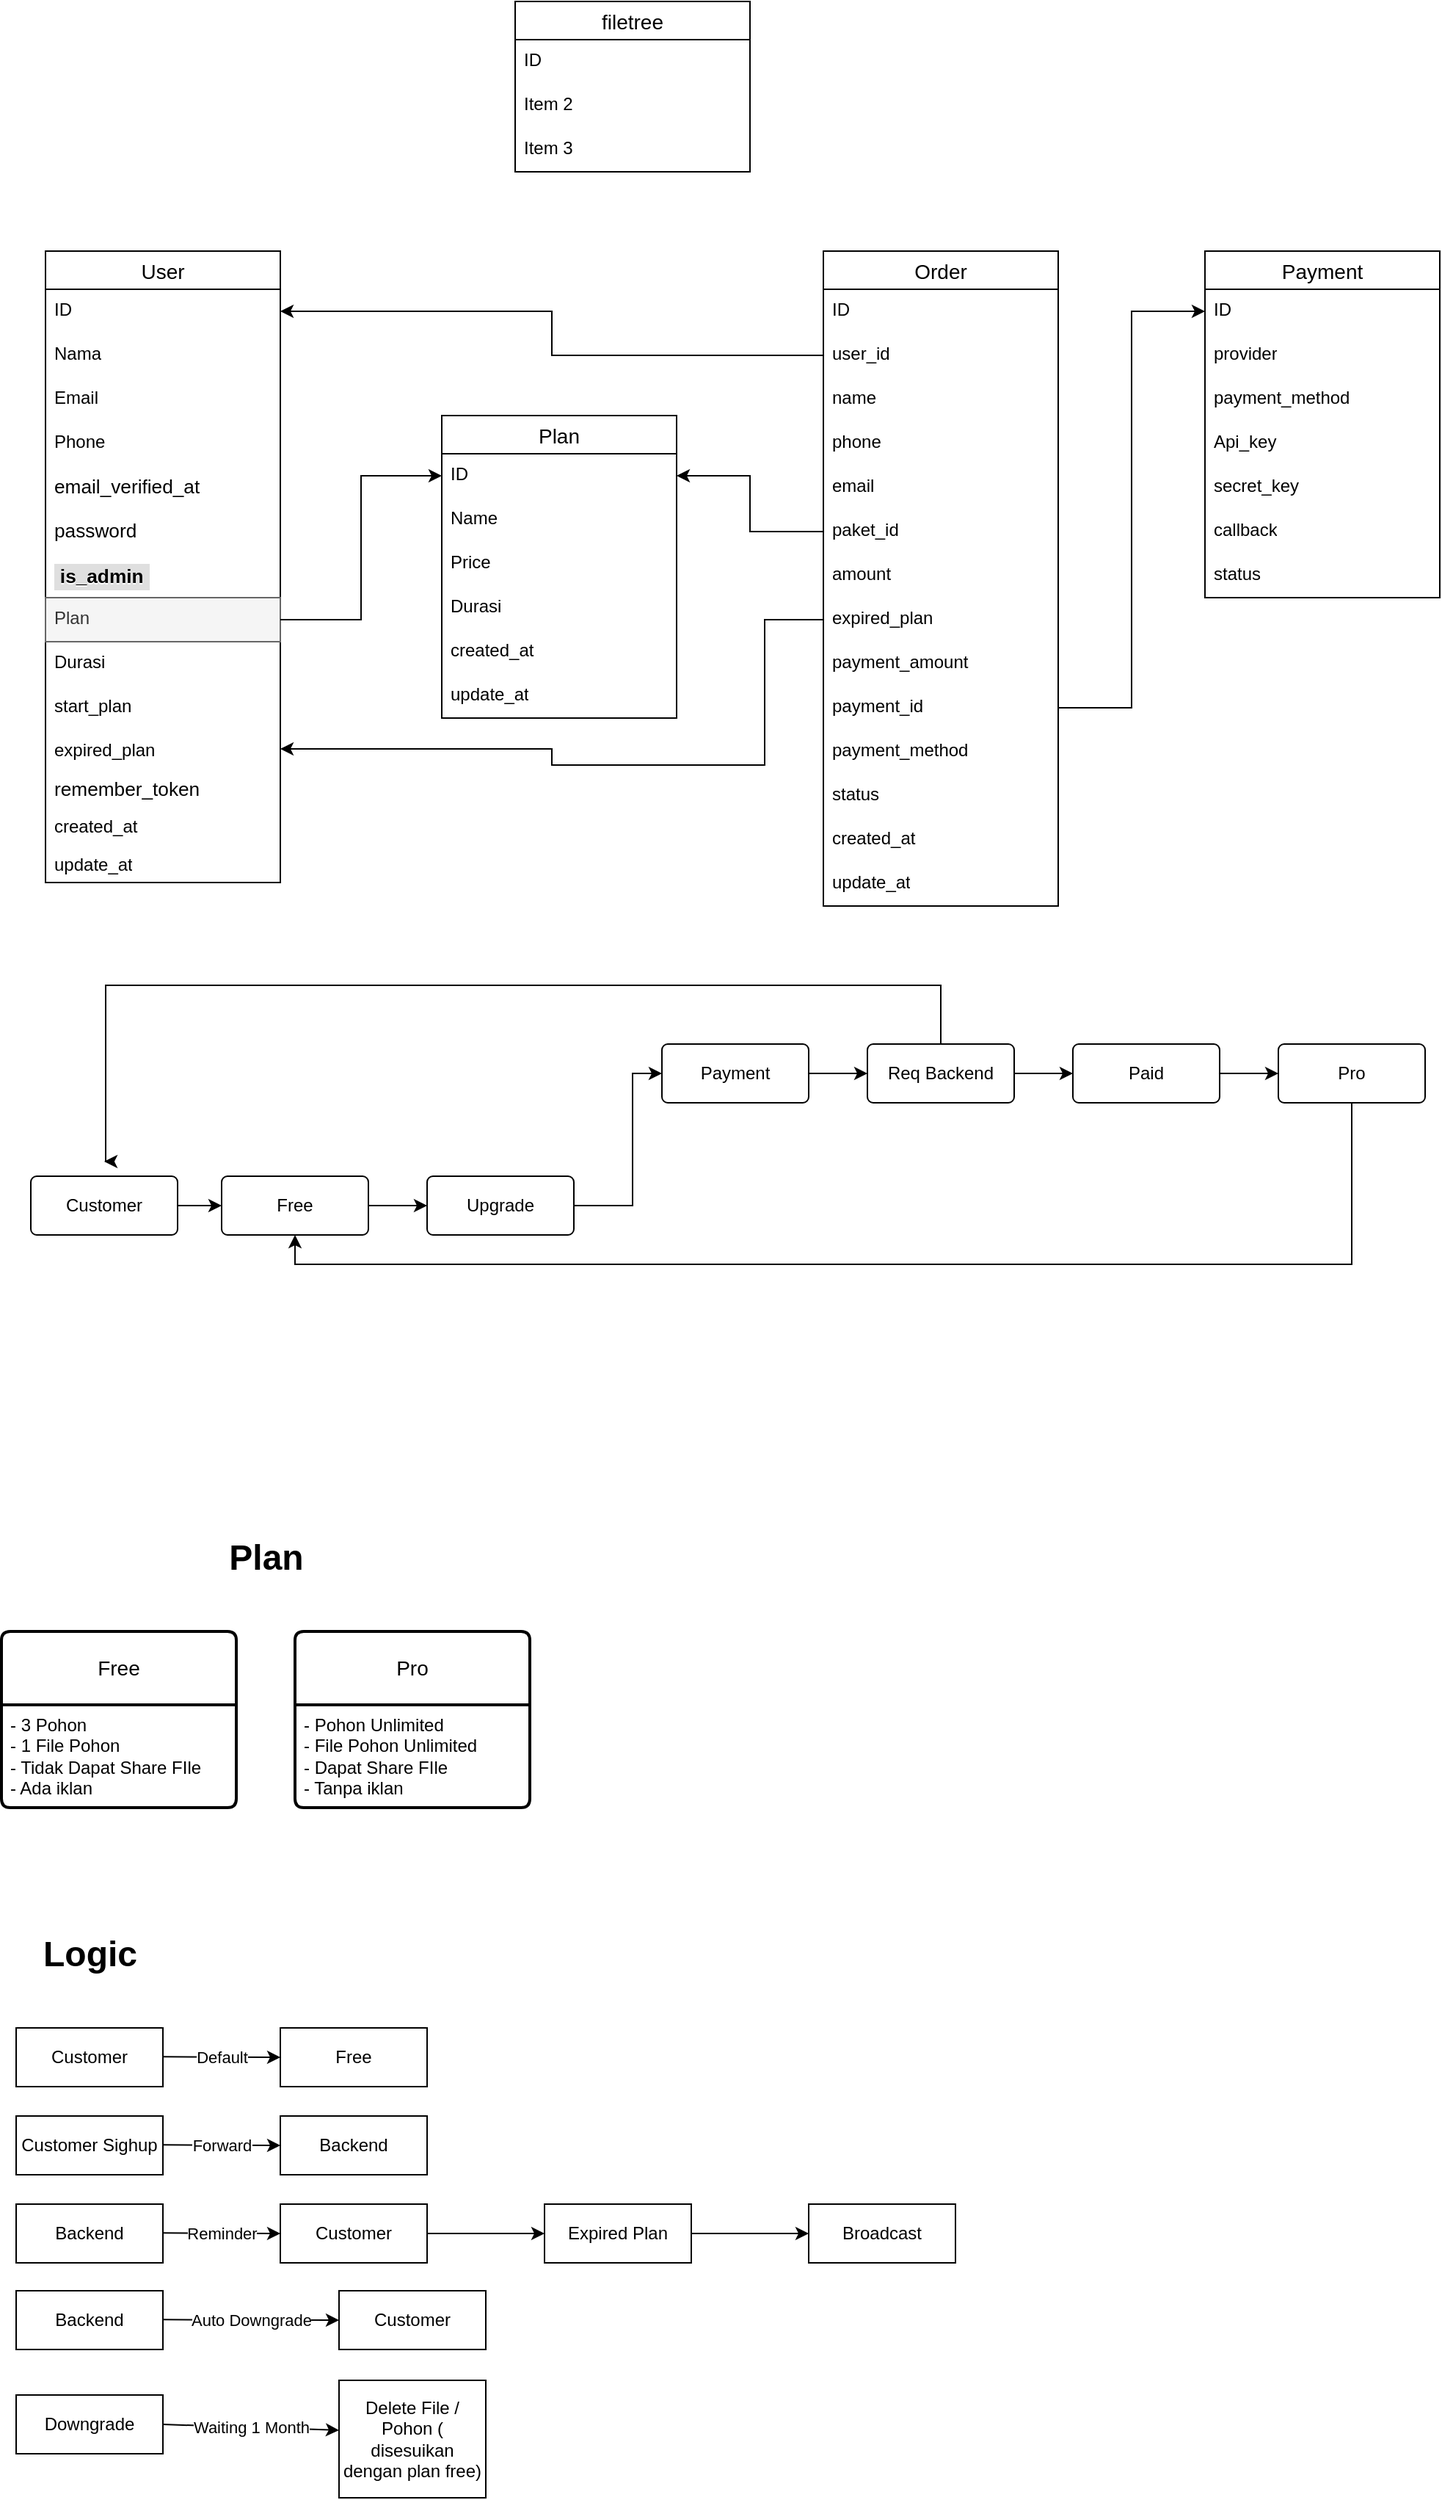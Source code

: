 <mxfile version="24.7.12">
  <diagram name="Halaman-1" id="RBDSEWjrz9USfFqta2F1">
    <mxGraphModel dx="1004" dy="1756" grid="1" gridSize="10" guides="1" tooltips="1" connect="1" arrows="1" fold="1" page="1" pageScale="1" pageWidth="827" pageHeight="1169" math="0" shadow="0">
      <root>
        <mxCell id="0" />
        <mxCell id="1" parent="0" />
        <mxCell id="_0uRekCrQdpwj7bL2Lc8-1" value="User" style="swimlane;fontStyle=0;childLayout=stackLayout;horizontal=1;startSize=26;horizontalStack=0;resizeParent=1;resizeParentMax=0;resizeLast=0;collapsible=1;marginBottom=0;align=center;fontSize=14;" parent="1" vertex="1">
          <mxGeometry x="70" y="-260" width="160" height="430" as="geometry" />
        </mxCell>
        <mxCell id="_0uRekCrQdpwj7bL2Lc8-20" value="ID" style="text;strokeColor=none;fillColor=none;spacingLeft=4;spacingRight=4;overflow=hidden;rotatable=0;points=[[0,0.5],[1,0.5]];portConstraint=eastwest;fontSize=12;whiteSpace=wrap;html=1;" parent="_0uRekCrQdpwj7bL2Lc8-1" vertex="1">
          <mxGeometry y="26" width="160" height="30" as="geometry" />
        </mxCell>
        <mxCell id="_0uRekCrQdpwj7bL2Lc8-2" value="Nama" style="text;strokeColor=none;fillColor=none;spacingLeft=4;spacingRight=4;overflow=hidden;rotatable=0;points=[[0,0.5],[1,0.5]];portConstraint=eastwest;fontSize=12;whiteSpace=wrap;html=1;" parent="_0uRekCrQdpwj7bL2Lc8-1" vertex="1">
          <mxGeometry y="56" width="160" height="30" as="geometry" />
        </mxCell>
        <mxCell id="_0uRekCrQdpwj7bL2Lc8-3" value="Email" style="text;strokeColor=none;fillColor=none;spacingLeft=4;spacingRight=4;overflow=hidden;rotatable=0;points=[[0,0.5],[1,0.5]];portConstraint=eastwest;fontSize=12;whiteSpace=wrap;html=1;" parent="_0uRekCrQdpwj7bL2Lc8-1" vertex="1">
          <mxGeometry y="86" width="160" height="30" as="geometry" />
        </mxCell>
        <mxCell id="_0uRekCrQdpwj7bL2Lc8-4" value="Phone" style="text;strokeColor=none;fillColor=none;spacingLeft=4;spacingRight=4;overflow=hidden;rotatable=0;points=[[0,0.5],[1,0.5]];portConstraint=eastwest;fontSize=12;whiteSpace=wrap;html=1;" parent="_0uRekCrQdpwj7bL2Lc8-1" vertex="1">
          <mxGeometry y="116" width="160" height="30" as="geometry" />
        </mxCell>
        <mxCell id="_0uRekCrQdpwj7bL2Lc8-8" value="&lt;span style=&quot;font-family: sans-serif; font-size: 13.12px; text-wrap: nowrap; background-color: rgb(255, 255, 255);&quot;&gt;email_verified_at&lt;/span&gt;" style="text;strokeColor=none;fillColor=none;spacingLeft=4;spacingRight=4;overflow=hidden;rotatable=0;points=[[0,0.5],[1,0.5]];portConstraint=eastwest;fontSize=12;whiteSpace=wrap;html=1;" parent="_0uRekCrQdpwj7bL2Lc8-1" vertex="1">
          <mxGeometry y="146" width="160" height="30" as="geometry" />
        </mxCell>
        <mxCell id="_0uRekCrQdpwj7bL2Lc8-7" value="&lt;span style=&quot;font-family: sans-serif; font-size: 13.12px; text-wrap: nowrap; background-color: rgb(255, 255, 255);&quot;&gt;password&lt;/span&gt;" style="text;strokeColor=none;fillColor=none;spacingLeft=4;spacingRight=4;overflow=hidden;rotatable=0;points=[[0,0.5],[1,0.5]];portConstraint=eastwest;fontSize=12;whiteSpace=wrap;html=1;" parent="_0uRekCrQdpwj7bL2Lc8-1" vertex="1">
          <mxGeometry y="176" width="160" height="30" as="geometry" />
        </mxCell>
        <mxCell id="_0uRekCrQdpwj7bL2Lc8-6" value="&lt;table style=&quot;caption-side: top; border-collapse: collapse; --bs-table-color: var(--bs-body-color); --bs-table-bg: #fff; --bs-table-border-color: #fff; --bs-table-accent-bg: transparent; --bs-table-striped-color: var(--bs-body-color); --bs-table-striped-bg: #dfdfdf; --bs-table-active-color: var(--bs-body-color); --bs-table-active-bg: rgba(0, 0, 0, 0.1); --bs-table-hover-color: #000; --bs-table-hover-bg: rgba(0, 0, 0, 0.075); margin-bottom: 1rem; color: rgb(68, 68, 68); border-color: var(--bs-table-border-color); font-family: sans-serif; font-size: 13.12px; background-color: rgb(255, 255, 255); width: auto !important; vertical-align: middle !important;&quot; class=&quot;table table-striped table-hover w-auto align-middle&quot; id=&quot;tablestructure&quot;&gt;&lt;tbody style=&quot;box-sizing: border-box; border-style: solid; border-width: 0px; vertical-align: inherit;&quot;&gt;&lt;tr style=&quot;box-sizing: border-box; border-style: solid; border-width: 0px;&quot; class=&quot;&quot;&gt;&lt;th style=&quot;box-sizing: border-box; text-align: left; border-color: inherit; border-style: solid; border-width: 0px; padding: 0.1em 0.3em; background-color: var(--bs-table-bg); box-shadow: inset 0 0 0 9999px var(--bs-table-accent-bg); text-shadow: rgb(255, 255, 255) 0px 1px 0px; vertical-align: middle; color: rgb(0, 0, 0); --bs-table-accent-bg: var(--bs-table-striped-bg); text-wrap: nowrap !important;&quot; class=&quot;text-nowrap&quot;&gt;&lt;label style=&quot;box-sizing: border-box; display: inline-block;&quot; for=&quot;checkbox_row_6&quot;&gt;is_admin&lt;br&gt;&lt;/label&gt;&lt;/th&gt;&lt;/tr&gt;&lt;/tbody&gt;&lt;/table&gt;" style="text;strokeColor=none;fillColor=none;spacingLeft=4;spacingRight=4;overflow=hidden;rotatable=0;points=[[0,0.5],[1,0.5]];portConstraint=eastwest;fontSize=12;whiteSpace=wrap;html=1;" parent="_0uRekCrQdpwj7bL2Lc8-1" vertex="1">
          <mxGeometry y="206" width="160" height="30" as="geometry" />
        </mxCell>
        <mxCell id="_0uRekCrQdpwj7bL2Lc8-10" value="Plan" style="text;spacingLeft=4;spacingRight=4;overflow=hidden;rotatable=0;points=[[0,0.5],[1,0.5]];portConstraint=eastwest;fontSize=12;whiteSpace=wrap;html=1;strokeWidth=1;perimeterSpacing=0;rounded=0;fillColor=#f5f5f5;fontColor=#333333;strokeColor=#666666;" parent="_0uRekCrQdpwj7bL2Lc8-1" vertex="1">
          <mxGeometry y="236" width="160" height="30" as="geometry" />
        </mxCell>
        <mxCell id="_0uRekCrQdpwj7bL2Lc8-9" value="Durasi" style="text;strokeColor=none;fillColor=none;spacingLeft=4;spacingRight=4;overflow=hidden;rotatable=0;points=[[0,0.5],[1,0.5]];portConstraint=eastwest;fontSize=12;whiteSpace=wrap;html=1;" parent="_0uRekCrQdpwj7bL2Lc8-1" vertex="1">
          <mxGeometry y="266" width="160" height="30" as="geometry" />
        </mxCell>
        <mxCell id="_0uRekCrQdpwj7bL2Lc8-11" value="start_plan" style="text;strokeColor=none;fillColor=none;spacingLeft=4;spacingRight=4;overflow=hidden;rotatable=0;points=[[0,0.5],[1,0.5]];portConstraint=eastwest;fontSize=12;whiteSpace=wrap;html=1;" parent="_0uRekCrQdpwj7bL2Lc8-1" vertex="1">
          <mxGeometry y="296" width="160" height="30" as="geometry" />
        </mxCell>
        <mxCell id="_0uRekCrQdpwj7bL2Lc8-12" value="expired_plan" style="text;strokeColor=none;fillColor=none;spacingLeft=4;spacingRight=4;overflow=hidden;rotatable=0;points=[[0,0.5],[1,0.5]];portConstraint=eastwest;fontSize=12;whiteSpace=wrap;html=1;" parent="_0uRekCrQdpwj7bL2Lc8-1" vertex="1">
          <mxGeometry y="326" width="160" height="26" as="geometry" />
        </mxCell>
        <mxCell id="_0uRekCrQdpwj7bL2Lc8-14" value="&lt;span style=&quot;font-family: sans-serif; font-size: 13.12px; text-wrap: nowrap; background-color: rgb(255, 255, 255);&quot;&gt;remember_token&lt;/span&gt;" style="text;strokeColor=none;fillColor=none;spacingLeft=4;spacingRight=4;overflow=hidden;rotatable=0;points=[[0,0.5],[1,0.5]];portConstraint=eastwest;fontSize=12;whiteSpace=wrap;html=1;" parent="_0uRekCrQdpwj7bL2Lc8-1" vertex="1">
          <mxGeometry y="352" width="160" height="26" as="geometry" />
        </mxCell>
        <mxCell id="_0uRekCrQdpwj7bL2Lc8-13" value="created_at" style="text;strokeColor=none;fillColor=none;spacingLeft=4;spacingRight=4;overflow=hidden;rotatable=0;points=[[0,0.5],[1,0.5]];portConstraint=eastwest;fontSize=12;whiteSpace=wrap;html=1;" parent="_0uRekCrQdpwj7bL2Lc8-1" vertex="1">
          <mxGeometry y="378" width="160" height="26" as="geometry" />
        </mxCell>
        <mxCell id="_0uRekCrQdpwj7bL2Lc8-15" value="update_at" style="text;strokeColor=none;fillColor=none;spacingLeft=4;spacingRight=4;overflow=hidden;rotatable=0;points=[[0,0.5],[1,0.5]];portConstraint=eastwest;fontSize=12;whiteSpace=wrap;html=1;" parent="_0uRekCrQdpwj7bL2Lc8-1" vertex="1">
          <mxGeometry y="404" width="160" height="26" as="geometry" />
        </mxCell>
        <mxCell id="_0uRekCrQdpwj7bL2Lc8-16" value="filetree" style="swimlane;fontStyle=0;childLayout=stackLayout;horizontal=1;startSize=26;horizontalStack=0;resizeParent=1;resizeParentMax=0;resizeLast=0;collapsible=1;marginBottom=0;align=center;fontSize=14;" parent="1" vertex="1">
          <mxGeometry x="390" y="-430" width="160" height="116" as="geometry" />
        </mxCell>
        <mxCell id="_0uRekCrQdpwj7bL2Lc8-17" value="ID" style="text;strokeColor=none;fillColor=none;spacingLeft=4;spacingRight=4;overflow=hidden;rotatable=0;points=[[0,0.5],[1,0.5]];portConstraint=eastwest;fontSize=12;whiteSpace=wrap;html=1;" parent="_0uRekCrQdpwj7bL2Lc8-16" vertex="1">
          <mxGeometry y="26" width="160" height="30" as="geometry" />
        </mxCell>
        <mxCell id="_0uRekCrQdpwj7bL2Lc8-18" value="Item 2" style="text;strokeColor=none;fillColor=none;spacingLeft=4;spacingRight=4;overflow=hidden;rotatable=0;points=[[0,0.5],[1,0.5]];portConstraint=eastwest;fontSize=12;whiteSpace=wrap;html=1;" parent="_0uRekCrQdpwj7bL2Lc8-16" vertex="1">
          <mxGeometry y="56" width="160" height="30" as="geometry" />
        </mxCell>
        <mxCell id="_0uRekCrQdpwj7bL2Lc8-19" value="Item 3" style="text;strokeColor=none;fillColor=none;spacingLeft=4;spacingRight=4;overflow=hidden;rotatable=0;points=[[0,0.5],[1,0.5]];portConstraint=eastwest;fontSize=12;whiteSpace=wrap;html=1;" parent="_0uRekCrQdpwj7bL2Lc8-16" vertex="1">
          <mxGeometry y="86" width="160" height="30" as="geometry" />
        </mxCell>
        <mxCell id="_0uRekCrQdpwj7bL2Lc8-22" value="Plan" style="swimlane;fontStyle=0;childLayout=stackLayout;horizontal=1;startSize=26;horizontalStack=0;resizeParent=1;resizeParentMax=0;resizeLast=0;collapsible=1;marginBottom=0;align=center;fontSize=14;" parent="1" vertex="1">
          <mxGeometry x="340" y="-148" width="160" height="206" as="geometry" />
        </mxCell>
        <mxCell id="_0uRekCrQdpwj7bL2Lc8-23" value="ID" style="text;strokeColor=none;fillColor=none;spacingLeft=4;spacingRight=4;overflow=hidden;rotatable=0;points=[[0,0.5],[1,0.5]];portConstraint=eastwest;fontSize=12;whiteSpace=wrap;html=1;" parent="_0uRekCrQdpwj7bL2Lc8-22" vertex="1">
          <mxGeometry y="26" width="160" height="30" as="geometry" />
        </mxCell>
        <mxCell id="_0uRekCrQdpwj7bL2Lc8-24" value="Name" style="text;strokeColor=none;fillColor=none;spacingLeft=4;spacingRight=4;overflow=hidden;rotatable=0;points=[[0,0.5],[1,0.5]];portConstraint=eastwest;fontSize=12;whiteSpace=wrap;html=1;" parent="_0uRekCrQdpwj7bL2Lc8-22" vertex="1">
          <mxGeometry y="56" width="160" height="30" as="geometry" />
        </mxCell>
        <mxCell id="_0uRekCrQdpwj7bL2Lc8-25" value="Price" style="text;strokeColor=none;fillColor=none;spacingLeft=4;spacingRight=4;overflow=hidden;rotatable=0;points=[[0,0.5],[1,0.5]];portConstraint=eastwest;fontSize=12;whiteSpace=wrap;html=1;" parent="_0uRekCrQdpwj7bL2Lc8-22" vertex="1">
          <mxGeometry y="86" width="160" height="30" as="geometry" />
        </mxCell>
        <mxCell id="_0uRekCrQdpwj7bL2Lc8-29" value="Durasi" style="text;strokeColor=none;fillColor=none;spacingLeft=4;spacingRight=4;overflow=hidden;rotatable=0;points=[[0,0.5],[1,0.5]];portConstraint=eastwest;fontSize=12;whiteSpace=wrap;html=1;" parent="_0uRekCrQdpwj7bL2Lc8-22" vertex="1">
          <mxGeometry y="116" width="160" height="30" as="geometry" />
        </mxCell>
        <mxCell id="_0uRekCrQdpwj7bL2Lc8-28" value="created_at" style="text;strokeColor=none;fillColor=none;spacingLeft=4;spacingRight=4;overflow=hidden;rotatable=0;points=[[0,0.5],[1,0.5]];portConstraint=eastwest;fontSize=12;whiteSpace=wrap;html=1;" parent="_0uRekCrQdpwj7bL2Lc8-22" vertex="1">
          <mxGeometry y="146" width="160" height="30" as="geometry" />
        </mxCell>
        <mxCell id="_0uRekCrQdpwj7bL2Lc8-27" value="update_at" style="text;strokeColor=none;fillColor=none;spacingLeft=4;spacingRight=4;overflow=hidden;rotatable=0;points=[[0,0.5],[1,0.5]];portConstraint=eastwest;fontSize=12;whiteSpace=wrap;html=1;" parent="_0uRekCrQdpwj7bL2Lc8-22" vertex="1">
          <mxGeometry y="176" width="160" height="30" as="geometry" />
        </mxCell>
        <mxCell id="_0uRekCrQdpwj7bL2Lc8-26" style="edgeStyle=orthogonalEdgeStyle;rounded=0;orthogonalLoop=1;jettySize=auto;html=1;" parent="1" source="_0uRekCrQdpwj7bL2Lc8-10" target="_0uRekCrQdpwj7bL2Lc8-23" edge="1">
          <mxGeometry relative="1" as="geometry" />
        </mxCell>
        <mxCell id="_0uRekCrQdpwj7bL2Lc8-30" value="Order" style="swimlane;fontStyle=0;childLayout=stackLayout;horizontal=1;startSize=26;horizontalStack=0;resizeParent=1;resizeParentMax=0;resizeLast=0;collapsible=1;marginBottom=0;align=center;fontSize=14;" parent="1" vertex="1">
          <mxGeometry x="600" y="-260" width="160" height="446" as="geometry" />
        </mxCell>
        <mxCell id="_0uRekCrQdpwj7bL2Lc8-31" value="ID" style="text;strokeColor=none;fillColor=none;spacingLeft=4;spacingRight=4;overflow=hidden;rotatable=0;points=[[0,0.5],[1,0.5]];portConstraint=eastwest;fontSize=12;whiteSpace=wrap;html=1;" parent="_0uRekCrQdpwj7bL2Lc8-30" vertex="1">
          <mxGeometry y="26" width="160" height="30" as="geometry" />
        </mxCell>
        <mxCell id="_0uRekCrQdpwj7bL2Lc8-32" value="user_id" style="text;strokeColor=none;fillColor=none;spacingLeft=4;spacingRight=4;overflow=hidden;rotatable=0;points=[[0,0.5],[1,0.5]];portConstraint=eastwest;fontSize=12;whiteSpace=wrap;html=1;" parent="_0uRekCrQdpwj7bL2Lc8-30" vertex="1">
          <mxGeometry y="56" width="160" height="30" as="geometry" />
        </mxCell>
        <mxCell id="_0uRekCrQdpwj7bL2Lc8-42" value="name" style="text;strokeColor=none;fillColor=none;spacingLeft=4;spacingRight=4;overflow=hidden;rotatable=0;points=[[0,0.5],[1,0.5]];portConstraint=eastwest;fontSize=12;whiteSpace=wrap;html=1;" parent="_0uRekCrQdpwj7bL2Lc8-30" vertex="1">
          <mxGeometry y="86" width="160" height="30" as="geometry" />
        </mxCell>
        <mxCell id="_0uRekCrQdpwj7bL2Lc8-41" value="phone" style="text;strokeColor=none;fillColor=none;spacingLeft=4;spacingRight=4;overflow=hidden;rotatable=0;points=[[0,0.5],[1,0.5]];portConstraint=eastwest;fontSize=12;whiteSpace=wrap;html=1;" parent="_0uRekCrQdpwj7bL2Lc8-30" vertex="1">
          <mxGeometry y="116" width="160" height="30" as="geometry" />
        </mxCell>
        <mxCell id="_0uRekCrQdpwj7bL2Lc8-40" value="email" style="text;strokeColor=none;fillColor=none;spacingLeft=4;spacingRight=4;overflow=hidden;rotatable=0;points=[[0,0.5],[1,0.5]];portConstraint=eastwest;fontSize=12;whiteSpace=wrap;html=1;" parent="_0uRekCrQdpwj7bL2Lc8-30" vertex="1">
          <mxGeometry y="146" width="160" height="30" as="geometry" />
        </mxCell>
        <mxCell id="_0uRekCrQdpwj7bL2Lc8-39" value="paket_id" style="text;strokeColor=none;fillColor=none;spacingLeft=4;spacingRight=4;overflow=hidden;rotatable=0;points=[[0,0.5],[1,0.5]];portConstraint=eastwest;fontSize=12;whiteSpace=wrap;html=1;" parent="_0uRekCrQdpwj7bL2Lc8-30" vertex="1">
          <mxGeometry y="176" width="160" height="30" as="geometry" />
        </mxCell>
        <mxCell id="_0uRekCrQdpwj7bL2Lc8-38" value="amount" style="text;strokeColor=none;fillColor=none;spacingLeft=4;spacingRight=4;overflow=hidden;rotatable=0;points=[[0,0.5],[1,0.5]];portConstraint=eastwest;fontSize=12;whiteSpace=wrap;html=1;" parent="_0uRekCrQdpwj7bL2Lc8-30" vertex="1">
          <mxGeometry y="206" width="160" height="30" as="geometry" />
        </mxCell>
        <mxCell id="_0uRekCrQdpwj7bL2Lc8-57" value="expired_plan" style="text;strokeColor=none;fillColor=none;spacingLeft=4;spacingRight=4;overflow=hidden;rotatable=0;points=[[0,0.5],[1,0.5]];portConstraint=eastwest;fontSize=12;whiteSpace=wrap;html=1;" parent="_0uRekCrQdpwj7bL2Lc8-30" vertex="1">
          <mxGeometry y="236" width="160" height="30" as="geometry" />
        </mxCell>
        <mxCell id="_0uRekCrQdpwj7bL2Lc8-37" value="payment_amount" style="text;strokeColor=none;fillColor=none;spacingLeft=4;spacingRight=4;overflow=hidden;rotatable=0;points=[[0,0.5],[1,0.5]];portConstraint=eastwest;fontSize=12;whiteSpace=wrap;html=1;" parent="_0uRekCrQdpwj7bL2Lc8-30" vertex="1">
          <mxGeometry y="266" width="160" height="30" as="geometry" />
        </mxCell>
        <mxCell id="_0uRekCrQdpwj7bL2Lc8-36" value="payment_id" style="text;strokeColor=none;fillColor=none;spacingLeft=4;spacingRight=4;overflow=hidden;rotatable=0;points=[[0,0.5],[1,0.5]];portConstraint=eastwest;fontSize=12;whiteSpace=wrap;html=1;" parent="_0uRekCrQdpwj7bL2Lc8-30" vertex="1">
          <mxGeometry y="296" width="160" height="30" as="geometry" />
        </mxCell>
        <mxCell id="_0uRekCrQdpwj7bL2Lc8-33" value="payment_method" style="text;strokeColor=none;fillColor=none;spacingLeft=4;spacingRight=4;overflow=hidden;rotatable=0;points=[[0,0.5],[1,0.5]];portConstraint=eastwest;fontSize=12;whiteSpace=wrap;html=1;" parent="_0uRekCrQdpwj7bL2Lc8-30" vertex="1">
          <mxGeometry y="326" width="160" height="30" as="geometry" />
        </mxCell>
        <mxCell id="_0uRekCrQdpwj7bL2Lc8-44" value="status" style="text;strokeColor=none;fillColor=none;spacingLeft=4;spacingRight=4;overflow=hidden;rotatable=0;points=[[0,0.5],[1,0.5]];portConstraint=eastwest;fontSize=12;whiteSpace=wrap;html=1;" parent="_0uRekCrQdpwj7bL2Lc8-30" vertex="1">
          <mxGeometry y="356" width="160" height="30" as="geometry" />
        </mxCell>
        <mxCell id="_0uRekCrQdpwj7bL2Lc8-45" value="created_at" style="text;strokeColor=none;fillColor=none;spacingLeft=4;spacingRight=4;overflow=hidden;rotatable=0;points=[[0,0.5],[1,0.5]];portConstraint=eastwest;fontSize=12;whiteSpace=wrap;html=1;" parent="_0uRekCrQdpwj7bL2Lc8-30" vertex="1">
          <mxGeometry y="386" width="160" height="30" as="geometry" />
        </mxCell>
        <mxCell id="_0uRekCrQdpwj7bL2Lc8-47" value="update_at" style="text;strokeColor=none;fillColor=none;spacingLeft=4;spacingRight=4;overflow=hidden;rotatable=0;points=[[0,0.5],[1,0.5]];portConstraint=eastwest;fontSize=12;whiteSpace=wrap;html=1;" parent="_0uRekCrQdpwj7bL2Lc8-30" vertex="1">
          <mxGeometry y="416" width="160" height="30" as="geometry" />
        </mxCell>
        <mxCell id="_0uRekCrQdpwj7bL2Lc8-34" style="edgeStyle=orthogonalEdgeStyle;rounded=0;orthogonalLoop=1;jettySize=auto;html=1;exitX=0;exitY=0.5;exitDx=0;exitDy=0;entryX=1;entryY=0.5;entryDx=0;entryDy=0;" parent="1" source="_0uRekCrQdpwj7bL2Lc8-32" target="_0uRekCrQdpwj7bL2Lc8-20" edge="1">
          <mxGeometry relative="1" as="geometry" />
        </mxCell>
        <mxCell id="_0uRekCrQdpwj7bL2Lc8-43" style="edgeStyle=orthogonalEdgeStyle;rounded=0;orthogonalLoop=1;jettySize=auto;html=1;entryX=1;entryY=0.5;entryDx=0;entryDy=0;" parent="1" source="_0uRekCrQdpwj7bL2Lc8-39" target="_0uRekCrQdpwj7bL2Lc8-23" edge="1">
          <mxGeometry relative="1" as="geometry" />
        </mxCell>
        <mxCell id="_0uRekCrQdpwj7bL2Lc8-48" value="Payment" style="swimlane;fontStyle=0;childLayout=stackLayout;horizontal=1;startSize=26;horizontalStack=0;resizeParent=1;resizeParentMax=0;resizeLast=0;collapsible=1;marginBottom=0;align=center;fontSize=14;" parent="1" vertex="1">
          <mxGeometry x="860" y="-260" width="160" height="236" as="geometry" />
        </mxCell>
        <mxCell id="_0uRekCrQdpwj7bL2Lc8-55" value="ID" style="text;strokeColor=none;fillColor=none;spacingLeft=4;spacingRight=4;overflow=hidden;rotatable=0;points=[[0,0.5],[1,0.5]];portConstraint=eastwest;fontSize=12;whiteSpace=wrap;html=1;" parent="_0uRekCrQdpwj7bL2Lc8-48" vertex="1">
          <mxGeometry y="26" width="160" height="30" as="geometry" />
        </mxCell>
        <mxCell id="_0uRekCrQdpwj7bL2Lc8-49" value="provider" style="text;strokeColor=none;fillColor=none;spacingLeft=4;spacingRight=4;overflow=hidden;rotatable=0;points=[[0,0.5],[1,0.5]];portConstraint=eastwest;fontSize=12;whiteSpace=wrap;html=1;" parent="_0uRekCrQdpwj7bL2Lc8-48" vertex="1">
          <mxGeometry y="56" width="160" height="30" as="geometry" />
        </mxCell>
        <mxCell id="_0uRekCrQdpwj7bL2Lc8-50" value="payment_method" style="text;strokeColor=none;fillColor=none;spacingLeft=4;spacingRight=4;overflow=hidden;rotatable=0;points=[[0,0.5],[1,0.5]];portConstraint=eastwest;fontSize=12;whiteSpace=wrap;html=1;" parent="_0uRekCrQdpwj7bL2Lc8-48" vertex="1">
          <mxGeometry y="86" width="160" height="30" as="geometry" />
        </mxCell>
        <mxCell id="_0uRekCrQdpwj7bL2Lc8-51" value="Api_key" style="text;strokeColor=none;fillColor=none;spacingLeft=4;spacingRight=4;overflow=hidden;rotatable=0;points=[[0,0.5],[1,0.5]];portConstraint=eastwest;fontSize=12;whiteSpace=wrap;html=1;" parent="_0uRekCrQdpwj7bL2Lc8-48" vertex="1">
          <mxGeometry y="116" width="160" height="30" as="geometry" />
        </mxCell>
        <mxCell id="_0uRekCrQdpwj7bL2Lc8-52" value="secret_key" style="text;strokeColor=none;fillColor=none;spacingLeft=4;spacingRight=4;overflow=hidden;rotatable=0;points=[[0,0.5],[1,0.5]];portConstraint=eastwest;fontSize=12;whiteSpace=wrap;html=1;" parent="_0uRekCrQdpwj7bL2Lc8-48" vertex="1">
          <mxGeometry y="146" width="160" height="30" as="geometry" />
        </mxCell>
        <mxCell id="_0uRekCrQdpwj7bL2Lc8-53" value="callback" style="text;strokeColor=none;fillColor=none;spacingLeft=4;spacingRight=4;overflow=hidden;rotatable=0;points=[[0,0.5],[1,0.5]];portConstraint=eastwest;fontSize=12;whiteSpace=wrap;html=1;" parent="_0uRekCrQdpwj7bL2Lc8-48" vertex="1">
          <mxGeometry y="176" width="160" height="30" as="geometry" />
        </mxCell>
        <mxCell id="_0uRekCrQdpwj7bL2Lc8-54" value="status" style="text;strokeColor=none;fillColor=none;spacingLeft=4;spacingRight=4;overflow=hidden;rotatable=0;points=[[0,0.5],[1,0.5]];portConstraint=eastwest;fontSize=12;whiteSpace=wrap;html=1;" parent="_0uRekCrQdpwj7bL2Lc8-48" vertex="1">
          <mxGeometry y="206" width="160" height="30" as="geometry" />
        </mxCell>
        <mxCell id="_0uRekCrQdpwj7bL2Lc8-56" style="edgeStyle=orthogonalEdgeStyle;rounded=0;orthogonalLoop=1;jettySize=auto;html=1;exitX=1;exitY=0.5;exitDx=0;exitDy=0;entryX=0;entryY=0.5;entryDx=0;entryDy=0;" parent="1" source="_0uRekCrQdpwj7bL2Lc8-36" target="_0uRekCrQdpwj7bL2Lc8-55" edge="1">
          <mxGeometry relative="1" as="geometry" />
        </mxCell>
        <mxCell id="_0uRekCrQdpwj7bL2Lc8-59" style="edgeStyle=orthogonalEdgeStyle;rounded=0;orthogonalLoop=1;jettySize=auto;html=1;exitX=0;exitY=0.5;exitDx=0;exitDy=0;" parent="1" source="_0uRekCrQdpwj7bL2Lc8-57" target="_0uRekCrQdpwj7bL2Lc8-12" edge="1">
          <mxGeometry relative="1" as="geometry">
            <Array as="points">
              <mxPoint x="560" y="-9" />
              <mxPoint x="560" y="90" />
              <mxPoint x="415" y="90" />
              <mxPoint x="415" y="79" />
            </Array>
          </mxGeometry>
        </mxCell>
        <mxCell id="yLYxAnWH1AHGFbwmTAAa-5" value="" style="edgeStyle=orthogonalEdgeStyle;rounded=0;orthogonalLoop=1;jettySize=auto;html=1;" edge="1" parent="1" source="yLYxAnWH1AHGFbwmTAAa-1" target="yLYxAnWH1AHGFbwmTAAa-4">
          <mxGeometry relative="1" as="geometry" />
        </mxCell>
        <mxCell id="yLYxAnWH1AHGFbwmTAAa-1" value="Customer" style="rounded=1;arcSize=10;whiteSpace=wrap;html=1;align=center;" vertex="1" parent="1">
          <mxGeometry x="60" y="370" width="100" height="40" as="geometry" />
        </mxCell>
        <mxCell id="yLYxAnWH1AHGFbwmTAAa-7" value="" style="edgeStyle=orthogonalEdgeStyle;rounded=0;orthogonalLoop=1;jettySize=auto;html=1;" edge="1" parent="1" source="yLYxAnWH1AHGFbwmTAAa-4" target="yLYxAnWH1AHGFbwmTAAa-6">
          <mxGeometry relative="1" as="geometry" />
        </mxCell>
        <mxCell id="yLYxAnWH1AHGFbwmTAAa-4" value="Free" style="rounded=1;arcSize=10;whiteSpace=wrap;html=1;align=center;" vertex="1" parent="1">
          <mxGeometry x="190" y="370" width="100" height="40" as="geometry" />
        </mxCell>
        <mxCell id="yLYxAnWH1AHGFbwmTAAa-9" value="" style="edgeStyle=orthogonalEdgeStyle;rounded=0;orthogonalLoop=1;jettySize=auto;html=1;" edge="1" parent="1" source="yLYxAnWH1AHGFbwmTAAa-6" target="yLYxAnWH1AHGFbwmTAAa-8">
          <mxGeometry relative="1" as="geometry">
            <Array as="points">
              <mxPoint x="470" y="390" />
              <mxPoint x="470" y="300" />
            </Array>
          </mxGeometry>
        </mxCell>
        <mxCell id="yLYxAnWH1AHGFbwmTAAa-6" value="Upgrade" style="rounded=1;arcSize=10;whiteSpace=wrap;html=1;align=center;" vertex="1" parent="1">
          <mxGeometry x="330" y="370" width="100" height="40" as="geometry" />
        </mxCell>
        <mxCell id="yLYxAnWH1AHGFbwmTAAa-11" value="" style="edgeStyle=orthogonalEdgeStyle;rounded=0;orthogonalLoop=1;jettySize=auto;html=1;" edge="1" parent="1" source="yLYxAnWH1AHGFbwmTAAa-8" target="yLYxAnWH1AHGFbwmTAAa-10">
          <mxGeometry relative="1" as="geometry" />
        </mxCell>
        <mxCell id="yLYxAnWH1AHGFbwmTAAa-8" value="Payment" style="rounded=1;arcSize=10;whiteSpace=wrap;html=1;align=center;" vertex="1" parent="1">
          <mxGeometry x="490" y="280" width="100" height="40" as="geometry" />
        </mxCell>
        <mxCell id="yLYxAnWH1AHGFbwmTAAa-13" value="" style="edgeStyle=orthogonalEdgeStyle;rounded=0;orthogonalLoop=1;jettySize=auto;html=1;" edge="1" parent="1" source="yLYxAnWH1AHGFbwmTAAa-10" target="yLYxAnWH1AHGFbwmTAAa-12">
          <mxGeometry relative="1" as="geometry" />
        </mxCell>
        <mxCell id="yLYxAnWH1AHGFbwmTAAa-18" style="edgeStyle=orthogonalEdgeStyle;rounded=0;orthogonalLoop=1;jettySize=auto;html=1;" edge="1" parent="1" source="yLYxAnWH1AHGFbwmTAAa-10">
          <mxGeometry relative="1" as="geometry">
            <mxPoint x="110" y="360" as="targetPoint" />
            <Array as="points">
              <mxPoint x="680" y="240" />
              <mxPoint x="111" y="240" />
            </Array>
          </mxGeometry>
        </mxCell>
        <mxCell id="yLYxAnWH1AHGFbwmTAAa-10" value="Req Backend" style="rounded=1;arcSize=10;whiteSpace=wrap;html=1;align=center;" vertex="1" parent="1">
          <mxGeometry x="630" y="280" width="100" height="40" as="geometry" />
        </mxCell>
        <mxCell id="yLYxAnWH1AHGFbwmTAAa-16" value="" style="edgeStyle=orthogonalEdgeStyle;rounded=0;orthogonalLoop=1;jettySize=auto;html=1;" edge="1" parent="1" source="yLYxAnWH1AHGFbwmTAAa-12" target="yLYxAnWH1AHGFbwmTAAa-15">
          <mxGeometry relative="1" as="geometry" />
        </mxCell>
        <mxCell id="yLYxAnWH1AHGFbwmTAAa-12" value="Paid" style="rounded=1;arcSize=10;whiteSpace=wrap;html=1;align=center;" vertex="1" parent="1">
          <mxGeometry x="770" y="280" width="100" height="40" as="geometry" />
        </mxCell>
        <mxCell id="yLYxAnWH1AHGFbwmTAAa-17" style="edgeStyle=orthogonalEdgeStyle;rounded=0;orthogonalLoop=1;jettySize=auto;html=1;exitX=0.5;exitY=1;exitDx=0;exitDy=0;entryX=0.5;entryY=1;entryDx=0;entryDy=0;" edge="1" parent="1" source="yLYxAnWH1AHGFbwmTAAa-15" target="yLYxAnWH1AHGFbwmTAAa-4">
          <mxGeometry relative="1" as="geometry" />
        </mxCell>
        <mxCell id="yLYxAnWH1AHGFbwmTAAa-15" value="Pro" style="rounded=1;arcSize=10;whiteSpace=wrap;html=1;align=center;" vertex="1" parent="1">
          <mxGeometry x="910" y="280" width="100" height="40" as="geometry" />
        </mxCell>
        <mxCell id="yLYxAnWH1AHGFbwmTAAa-33" value="Free" style="swimlane;childLayout=stackLayout;horizontal=1;startSize=50;horizontalStack=0;rounded=1;fontSize=14;fontStyle=0;strokeWidth=2;resizeParent=0;resizeLast=1;shadow=0;dashed=0;align=center;arcSize=4;whiteSpace=wrap;html=1;" vertex="1" parent="1">
          <mxGeometry x="40" y="680" width="160" height="120" as="geometry" />
        </mxCell>
        <mxCell id="yLYxAnWH1AHGFbwmTAAa-34" value="- 3 Pohon&lt;br&gt;- 1 File Pohon&lt;br&gt;- Tidak Dapat Share FIle&lt;div&gt;- Ada iklan&lt;/div&gt;" style="align=left;strokeColor=none;fillColor=none;spacingLeft=4;fontSize=12;verticalAlign=top;resizable=0;rotatable=0;part=1;html=1;" vertex="1" parent="yLYxAnWH1AHGFbwmTAAa-33">
          <mxGeometry y="50" width="160" height="70" as="geometry" />
        </mxCell>
        <mxCell id="yLYxAnWH1AHGFbwmTAAa-36" style="align=left;strokeColor=none;fillColor=none;spacingLeft=4;fontSize=12;verticalAlign=top;resizable=0;rotatable=0;part=1;html=1;" vertex="1" parent="yLYxAnWH1AHGFbwmTAAa-33">
          <mxGeometry y="120" width="160" height="70" as="geometry" />
        </mxCell>
        <mxCell id="yLYxAnWH1AHGFbwmTAAa-35" style="align=left;strokeColor=none;fillColor=none;spacingLeft=4;fontSize=12;verticalAlign=top;resizable=0;rotatable=0;part=1;html=1;" vertex="1" parent="yLYxAnWH1AHGFbwmTAAa-33">
          <mxGeometry y="190" width="160" height="-70" as="geometry" />
        </mxCell>
        <mxCell id="yLYxAnWH1AHGFbwmTAAa-37" value="Pro" style="swimlane;childLayout=stackLayout;horizontal=1;startSize=50;horizontalStack=0;rounded=1;fontSize=14;fontStyle=0;strokeWidth=2;resizeParent=0;resizeLast=1;shadow=0;dashed=0;align=center;arcSize=4;whiteSpace=wrap;html=1;" vertex="1" parent="1">
          <mxGeometry x="240" y="680" width="160" height="120" as="geometry" />
        </mxCell>
        <mxCell id="yLYxAnWH1AHGFbwmTAAa-38" value="- Pohon Unlimited&lt;br&gt;- File Pohon Unlimited&lt;br&gt;- Dapat Share FIle&lt;div&gt;- Tanpa iklan&lt;/div&gt;" style="align=left;strokeColor=none;fillColor=none;spacingLeft=4;fontSize=12;verticalAlign=top;resizable=0;rotatable=0;part=1;html=1;" vertex="1" parent="yLYxAnWH1AHGFbwmTAAa-37">
          <mxGeometry y="50" width="160" height="70" as="geometry" />
        </mxCell>
        <mxCell id="yLYxAnWH1AHGFbwmTAAa-39" style="align=left;strokeColor=none;fillColor=none;spacingLeft=4;fontSize=12;verticalAlign=top;resizable=0;rotatable=0;part=1;html=1;" vertex="1" parent="yLYxAnWH1AHGFbwmTAAa-37">
          <mxGeometry y="120" width="160" height="70" as="geometry" />
        </mxCell>
        <mxCell id="yLYxAnWH1AHGFbwmTAAa-40" style="align=left;strokeColor=none;fillColor=none;spacingLeft=4;fontSize=12;verticalAlign=top;resizable=0;rotatable=0;part=1;html=1;" vertex="1" parent="yLYxAnWH1AHGFbwmTAAa-37">
          <mxGeometry y="190" width="160" height="-70" as="geometry" />
        </mxCell>
        <mxCell id="yLYxAnWH1AHGFbwmTAAa-44" value="Plan" style="text;strokeColor=none;fillColor=none;html=1;fontSize=24;fontStyle=1;verticalAlign=middle;align=center;" vertex="1" parent="1">
          <mxGeometry x="170" y="610" width="100" height="40" as="geometry" />
        </mxCell>
        <mxCell id="yLYxAnWH1AHGFbwmTAAa-45" value="Logic" style="text;strokeColor=none;fillColor=none;html=1;fontSize=24;fontStyle=1;verticalAlign=middle;align=center;" vertex="1" parent="1">
          <mxGeometry x="50" y="880" width="100" height="40" as="geometry" />
        </mxCell>
        <mxCell id="yLYxAnWH1AHGFbwmTAAa-46" value="Customer" style="whiteSpace=wrap;html=1;align=center;" vertex="1" parent="1">
          <mxGeometry x="50" y="950" width="100" height="40" as="geometry" />
        </mxCell>
        <mxCell id="yLYxAnWH1AHGFbwmTAAa-48" value="Free" style="whiteSpace=wrap;html=1;align=center;" vertex="1" parent="1">
          <mxGeometry x="230" y="950" width="100" height="40" as="geometry" />
        </mxCell>
        <mxCell id="yLYxAnWH1AHGFbwmTAAa-54" value="" style="endArrow=classic;html=1;rounded=0;" edge="1" parent="1">
          <mxGeometry relative="1" as="geometry">
            <mxPoint x="150" y="969.64" as="sourcePoint" />
            <mxPoint x="230" y="970" as="targetPoint" />
          </mxGeometry>
        </mxCell>
        <mxCell id="yLYxAnWH1AHGFbwmTAAa-55" value="Default" style="edgeLabel;resizable=0;html=1;;align=center;verticalAlign=middle;" connectable="0" vertex="1" parent="yLYxAnWH1AHGFbwmTAAa-54">
          <mxGeometry relative="1" as="geometry" />
        </mxCell>
        <mxCell id="yLYxAnWH1AHGFbwmTAAa-59" value="Customer Sighup" style="whiteSpace=wrap;html=1;align=center;" vertex="1" parent="1">
          <mxGeometry x="50" y="1010" width="100" height="40" as="geometry" />
        </mxCell>
        <mxCell id="yLYxAnWH1AHGFbwmTAAa-60" value="Backend" style="whiteSpace=wrap;html=1;align=center;" vertex="1" parent="1">
          <mxGeometry x="230" y="1010" width="100" height="40" as="geometry" />
        </mxCell>
        <mxCell id="yLYxAnWH1AHGFbwmTAAa-61" value="" style="endArrow=classic;html=1;rounded=0;" edge="1" parent="1">
          <mxGeometry relative="1" as="geometry">
            <mxPoint x="150" y="1029.64" as="sourcePoint" />
            <mxPoint x="230" y="1030" as="targetPoint" />
          </mxGeometry>
        </mxCell>
        <mxCell id="yLYxAnWH1AHGFbwmTAAa-62" value="Forward" style="edgeLabel;resizable=0;html=1;;align=center;verticalAlign=middle;" connectable="0" vertex="1" parent="yLYxAnWH1AHGFbwmTAAa-61">
          <mxGeometry relative="1" as="geometry" />
        </mxCell>
        <mxCell id="yLYxAnWH1AHGFbwmTAAa-64" value="Backend" style="whiteSpace=wrap;html=1;align=center;" vertex="1" parent="1">
          <mxGeometry x="50" y="1070" width="100" height="40" as="geometry" />
        </mxCell>
        <mxCell id="yLYxAnWH1AHGFbwmTAAa-78" value="" style="edgeStyle=orthogonalEdgeStyle;rounded=0;orthogonalLoop=1;jettySize=auto;html=1;" edge="1" parent="1" source="yLYxAnWH1AHGFbwmTAAa-65" target="yLYxAnWH1AHGFbwmTAAa-77">
          <mxGeometry relative="1" as="geometry" />
        </mxCell>
        <mxCell id="yLYxAnWH1AHGFbwmTAAa-65" value="Customer" style="whiteSpace=wrap;html=1;align=center;" vertex="1" parent="1">
          <mxGeometry x="230" y="1070" width="100" height="40" as="geometry" />
        </mxCell>
        <mxCell id="yLYxAnWH1AHGFbwmTAAa-66" value="" style="endArrow=classic;html=1;rounded=0;" edge="1" parent="1">
          <mxGeometry relative="1" as="geometry">
            <mxPoint x="150" y="1089.64" as="sourcePoint" />
            <mxPoint x="230" y="1090" as="targetPoint" />
          </mxGeometry>
        </mxCell>
        <mxCell id="yLYxAnWH1AHGFbwmTAAa-67" value="Reminder" style="edgeLabel;resizable=0;html=1;;align=center;verticalAlign=middle;" connectable="0" vertex="1" parent="yLYxAnWH1AHGFbwmTAAa-66">
          <mxGeometry relative="1" as="geometry" />
        </mxCell>
        <mxCell id="yLYxAnWH1AHGFbwmTAAa-68" value="Backend" style="whiteSpace=wrap;html=1;align=center;" vertex="1" parent="1">
          <mxGeometry x="50" y="1129" width="100" height="40" as="geometry" />
        </mxCell>
        <mxCell id="yLYxAnWH1AHGFbwmTAAa-69" value="Customer" style="whiteSpace=wrap;html=1;align=center;" vertex="1" parent="1">
          <mxGeometry x="270" y="1129" width="100" height="40" as="geometry" />
        </mxCell>
        <mxCell id="yLYxAnWH1AHGFbwmTAAa-70" value="" style="endArrow=classic;html=1;rounded=0;entryX=0;entryY=0.5;entryDx=0;entryDy=0;" edge="1" parent="1" target="yLYxAnWH1AHGFbwmTAAa-69">
          <mxGeometry relative="1" as="geometry">
            <mxPoint x="150" y="1148.64" as="sourcePoint" />
            <mxPoint x="230" y="1149" as="targetPoint" />
          </mxGeometry>
        </mxCell>
        <mxCell id="yLYxAnWH1AHGFbwmTAAa-71" value="Auto Downgrade" style="edgeLabel;resizable=0;html=1;;align=center;verticalAlign=middle;" connectable="0" vertex="1" parent="yLYxAnWH1AHGFbwmTAAa-70">
          <mxGeometry relative="1" as="geometry" />
        </mxCell>
        <mxCell id="yLYxAnWH1AHGFbwmTAAa-72" value="Downgrade" style="whiteSpace=wrap;html=1;align=center;" vertex="1" parent="1">
          <mxGeometry x="50" y="1200" width="100" height="40" as="geometry" />
        </mxCell>
        <mxCell id="yLYxAnWH1AHGFbwmTAAa-73" value="Delete File / Pohon ( disesuikan dengan plan free)" style="whiteSpace=wrap;html=1;align=center;" vertex="1" parent="1">
          <mxGeometry x="270" y="1190" width="100" height="80" as="geometry" />
        </mxCell>
        <mxCell id="yLYxAnWH1AHGFbwmTAAa-74" value="" style="endArrow=classic;html=1;rounded=0;entryX=0;entryY=0.425;entryDx=0;entryDy=0;exitX=1;exitY=0.5;exitDx=0;exitDy=0;entryPerimeter=0;" edge="1" parent="1" target="yLYxAnWH1AHGFbwmTAAa-73" source="yLYxAnWH1AHGFbwmTAAa-72">
          <mxGeometry relative="1" as="geometry">
            <mxPoint x="150" y="1209.64" as="sourcePoint" />
            <mxPoint x="230" y="1210" as="targetPoint" />
          </mxGeometry>
        </mxCell>
        <mxCell id="yLYxAnWH1AHGFbwmTAAa-75" value="Waiting 1 Month" style="edgeLabel;resizable=0;html=1;;align=center;verticalAlign=middle;" connectable="0" vertex="1" parent="yLYxAnWH1AHGFbwmTAAa-74">
          <mxGeometry relative="1" as="geometry" />
        </mxCell>
        <mxCell id="yLYxAnWH1AHGFbwmTAAa-80" value="" style="edgeStyle=orthogonalEdgeStyle;rounded=0;orthogonalLoop=1;jettySize=auto;html=1;" edge="1" parent="1" source="yLYxAnWH1AHGFbwmTAAa-77" target="yLYxAnWH1AHGFbwmTAAa-79">
          <mxGeometry relative="1" as="geometry" />
        </mxCell>
        <mxCell id="yLYxAnWH1AHGFbwmTAAa-77" value="Expired Plan" style="whiteSpace=wrap;html=1;align=center;" vertex="1" parent="1">
          <mxGeometry x="410" y="1070" width="100" height="40" as="geometry" />
        </mxCell>
        <mxCell id="yLYxAnWH1AHGFbwmTAAa-79" value="Broadcast" style="whiteSpace=wrap;html=1;align=center;" vertex="1" parent="1">
          <mxGeometry x="590" y="1070" width="100" height="40" as="geometry" />
        </mxCell>
      </root>
    </mxGraphModel>
  </diagram>
</mxfile>
